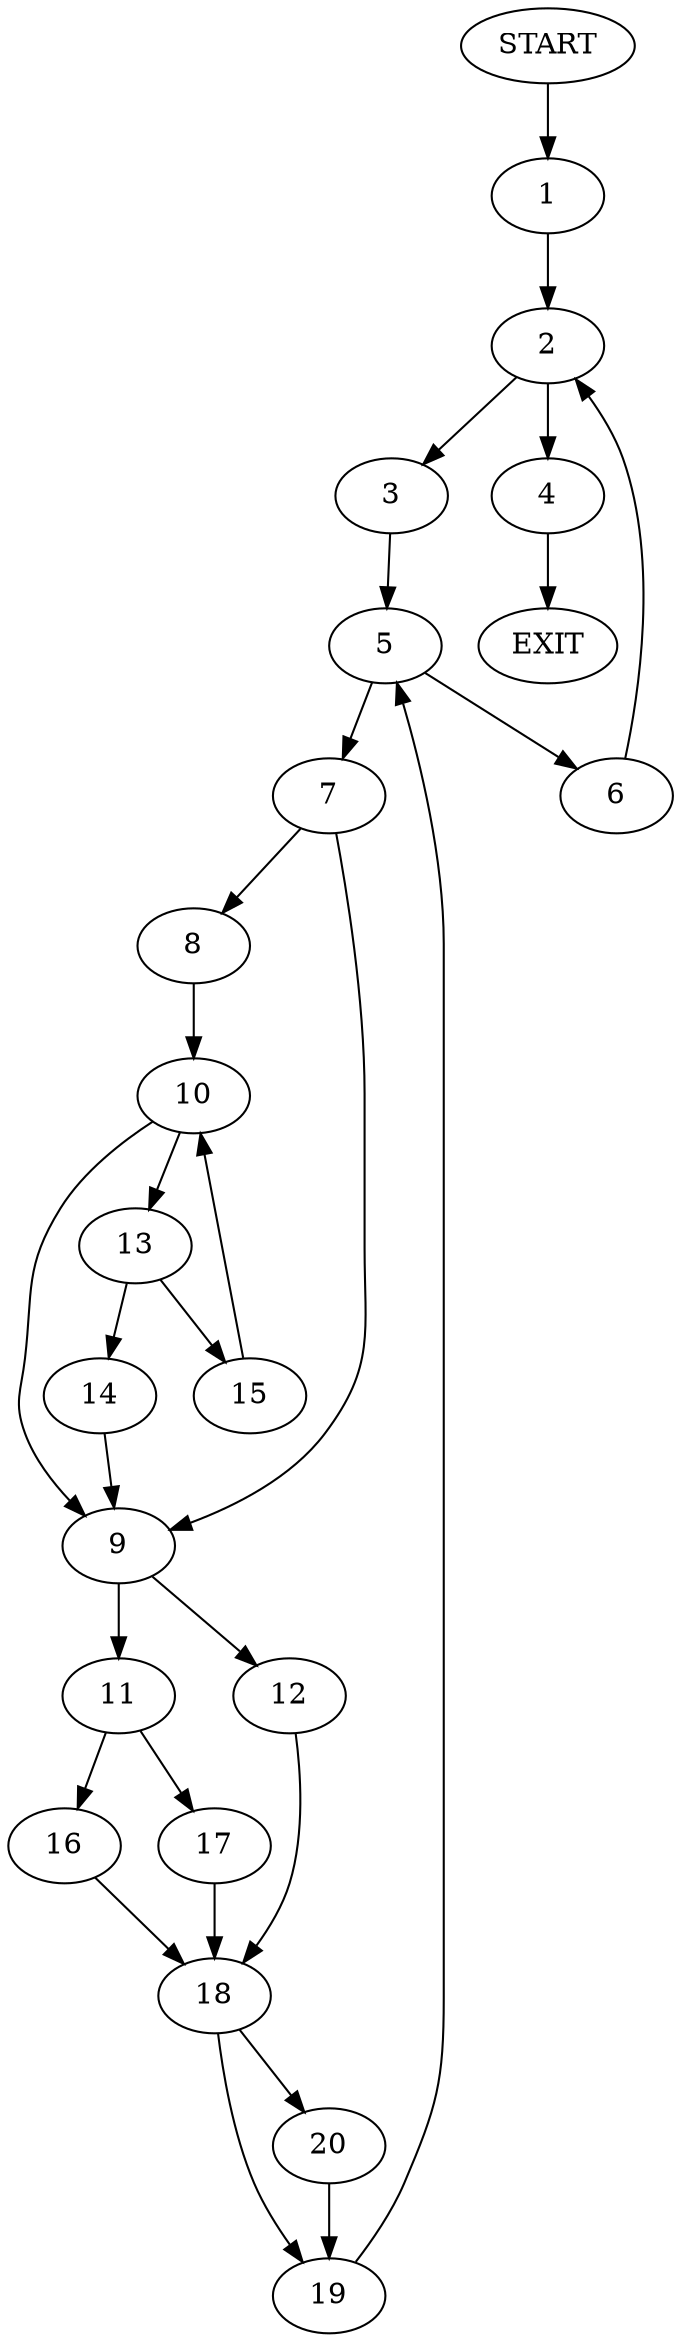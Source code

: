 digraph {
0 [label="START"]
21 [label="EXIT"]
0 -> 1
1 -> 2
2 -> 3
2 -> 4
3 -> 5
4 -> 21
5 -> 6
5 -> 7
7 -> 8
7 -> 9
6 -> 2
8 -> 10
9 -> 11
9 -> 12
10 -> 13
10 -> 9
13 -> 14
13 -> 15
15 -> 10
14 -> 9
11 -> 16
11 -> 17
12 -> 18
18 -> 19
18 -> 20
16 -> 18
17 -> 18
20 -> 19
19 -> 5
}
